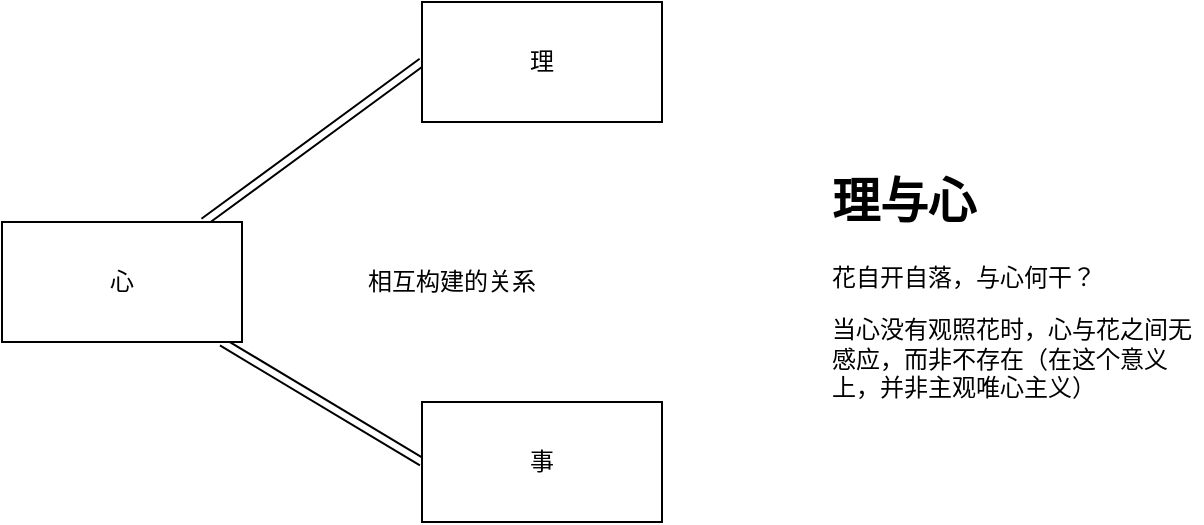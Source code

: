 <mxfile version="17.4.4" type="github">
  <diagram id="ZRJJVTkRSKi0hP1kti0m" name="Page-1">
    <mxGraphModel dx="782" dy="514" grid="1" gridSize="10" guides="1" tooltips="1" connect="1" arrows="1" fold="1" page="1" pageScale="1" pageWidth="827" pageHeight="1169" math="0" shadow="0">
      <root>
        <mxCell id="0" />
        <mxCell id="1" parent="0" />
        <mxCell id="ViJ2TcdAd6PLvsIQVYgs-4" style="edgeStyle=none;shape=link;rounded=0;orthogonalLoop=1;jettySize=auto;html=1;entryX=0;entryY=0.5;entryDx=0;entryDy=0;" edge="1" parent="1" source="ViJ2TcdAd6PLvsIQVYgs-1" target="ViJ2TcdAd6PLvsIQVYgs-5">
          <mxGeometry relative="1" as="geometry">
            <mxPoint x="320" y="280" as="targetPoint" />
          </mxGeometry>
        </mxCell>
        <mxCell id="ViJ2TcdAd6PLvsIQVYgs-6" style="edgeStyle=none;shape=link;rounded=0;sketch=0;orthogonalLoop=1;jettySize=auto;html=1;entryX=0;entryY=0.5;entryDx=0;entryDy=0;shadow=0;endArrow=block;endFill=0;" edge="1" parent="1" source="ViJ2TcdAd6PLvsIQVYgs-1" target="ViJ2TcdAd6PLvsIQVYgs-2">
          <mxGeometry relative="1" as="geometry" />
        </mxCell>
        <mxCell id="ViJ2TcdAd6PLvsIQVYgs-1" value="心" style="rounded=0;whiteSpace=wrap;html=1;" vertex="1" parent="1">
          <mxGeometry x="120" y="160" width="120" height="60" as="geometry" />
        </mxCell>
        <mxCell id="ViJ2TcdAd6PLvsIQVYgs-2" value="理" style="rounded=0;whiteSpace=wrap;html=1;" vertex="1" parent="1">
          <mxGeometry x="330" y="50" width="120" height="60" as="geometry" />
        </mxCell>
        <mxCell id="ViJ2TcdAd6PLvsIQVYgs-5" value="事" style="rounded=0;whiteSpace=wrap;html=1;" vertex="1" parent="1">
          <mxGeometry x="330" y="250" width="120" height="60" as="geometry" />
        </mxCell>
        <mxCell id="ViJ2TcdAd6PLvsIQVYgs-7" value="相互构建的关系" style="text;html=1;strokeColor=none;fillColor=none;align=center;verticalAlign=middle;whiteSpace=wrap;rounded=0;" vertex="1" parent="1">
          <mxGeometry x="290" y="175" width="110" height="30" as="geometry" />
        </mxCell>
        <mxCell id="ViJ2TcdAd6PLvsIQVYgs-8" value="&lt;h1&gt;理与心&lt;/h1&gt;&lt;p&gt;花自开自落，与心何干？&lt;/p&gt;&lt;p&gt;当心没有观照花时，心与花之间无感应，而非不存在（在这个意义上，并非主观唯心主义）&lt;/p&gt;" style="text;html=1;strokeColor=none;fillColor=none;spacing=5;spacingTop=-20;whiteSpace=wrap;overflow=hidden;rounded=0;" vertex="1" parent="1">
          <mxGeometry x="530" y="130" width="190" height="120" as="geometry" />
        </mxCell>
      </root>
    </mxGraphModel>
  </diagram>
</mxfile>
